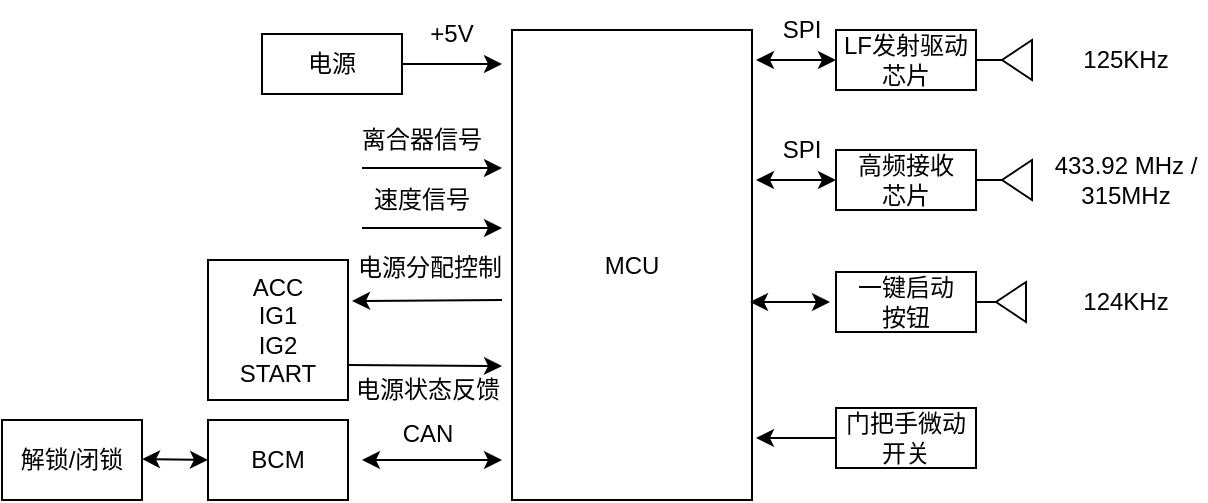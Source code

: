 <mxfile>
    <diagram id="dXBXfzcIsun5ZY6yAE66" name="Page-1">
        <mxGraphModel dx="898" dy="574" grid="1" gridSize="10" guides="1" tooltips="1" connect="1" arrows="1" fold="1" page="1" pageScale="1" pageWidth="827" pageHeight="1169" math="0" shadow="0">
            <root>
                <mxCell id="0"/>
                <mxCell id="1" parent="0"/>
                <mxCell id="4" value="" style="edgeStyle=none;html=1;exitX=1;exitY=0.5;exitDx=0;exitDy=0;" edge="1" parent="1" source="2">
                    <mxGeometry relative="1" as="geometry">
                        <mxPoint x="290" y="132" as="targetPoint"/>
                    </mxGeometry>
                </mxCell>
                <mxCell id="2" value="电源" style="rounded=0;whiteSpace=wrap;html=1;" vertex="1" parent="1">
                    <mxGeometry x="170" y="117" width="70" height="30" as="geometry"/>
                </mxCell>
                <mxCell id="3" value="MCU" style="whiteSpace=wrap;html=1;rounded=0;" vertex="1" parent="1">
                    <mxGeometry x="295" y="115" width="120" height="235" as="geometry"/>
                </mxCell>
                <mxCell id="5" value="+5V" style="text;html=1;strokeColor=none;fillColor=none;align=center;verticalAlign=middle;whiteSpace=wrap;rounded=0;" vertex="1" parent="1">
                    <mxGeometry x="235" y="102" width="60" height="30" as="geometry"/>
                </mxCell>
                <mxCell id="16" style="edgeStyle=none;html=1;exitX=1;exitY=0.5;exitDx=0;exitDy=0;entryX=0;entryY=0.5;entryDx=0;entryDy=0;endArrow=none;endFill=0;" edge="1" parent="1" source="7">
                    <mxGeometry relative="1" as="geometry">
                        <mxPoint x="540" y="130" as="targetPoint"/>
                    </mxGeometry>
                </mxCell>
                <mxCell id="7" value="LF发射驱动芯片" style="rounded=0;whiteSpace=wrap;html=1;" vertex="1" parent="1">
                    <mxGeometry x="457" y="115" width="70" height="30" as="geometry"/>
                </mxCell>
                <mxCell id="10" value="SPI" style="text;html=1;strokeColor=none;fillColor=none;align=center;verticalAlign=middle;whiteSpace=wrap;rounded=0;" vertex="1" parent="1">
                    <mxGeometry x="410" y="100" width="60" height="30" as="geometry"/>
                </mxCell>
                <mxCell id="13" value="125KHz" style="text;html=1;strokeColor=none;fillColor=none;align=center;verticalAlign=middle;whiteSpace=wrap;rounded=0;" vertex="1" parent="1">
                    <mxGeometry x="572" y="115" width="60" height="30" as="geometry"/>
                </mxCell>
                <mxCell id="17" value="" style="triangle;whiteSpace=wrap;html=1;rotation=-180;" vertex="1" parent="1">
                    <mxGeometry x="540" y="120" width="15" height="20" as="geometry"/>
                </mxCell>
                <mxCell id="18" style="edgeStyle=none;html=1;exitX=1;exitY=0.5;exitDx=0;exitDy=0;entryX=0;entryY=0.5;entryDx=0;entryDy=0;endArrow=none;endFill=0;" edge="1" parent="1" source="19">
                    <mxGeometry relative="1" as="geometry">
                        <mxPoint x="540" y="190" as="targetPoint"/>
                    </mxGeometry>
                </mxCell>
                <mxCell id="19" value="高频接收&lt;br&gt;芯片" style="rounded=0;whiteSpace=wrap;html=1;" vertex="1" parent="1">
                    <mxGeometry x="457" y="175" width="70" height="30" as="geometry"/>
                </mxCell>
                <mxCell id="21" value="SPI" style="text;html=1;strokeColor=none;fillColor=none;align=center;verticalAlign=middle;whiteSpace=wrap;rounded=0;" vertex="1" parent="1">
                    <mxGeometry x="410" y="160" width="60" height="30" as="geometry"/>
                </mxCell>
                <mxCell id="22" value="" style="triangle;whiteSpace=wrap;html=1;rotation=-180;" vertex="1" parent="1">
                    <mxGeometry x="540" y="180" width="15" height="20" as="geometry"/>
                </mxCell>
                <mxCell id="28" value="433.92 MHz / 315MHz" style="text;html=1;strokeColor=none;fillColor=none;align=center;verticalAlign=middle;whiteSpace=wrap;rounded=0;" vertex="1" parent="1">
                    <mxGeometry x="562" y="175" width="80" height="30" as="geometry"/>
                </mxCell>
                <mxCell id="34" style="edgeStyle=none;html=1;exitX=1;exitY=0.5;exitDx=0;exitDy=0;entryX=0;entryY=0.5;entryDx=0;entryDy=0;endArrow=none;endFill=0;" edge="1" parent="1" source="35">
                    <mxGeometry relative="1" as="geometry">
                        <mxPoint x="537" y="251" as="targetPoint"/>
                    </mxGeometry>
                </mxCell>
                <mxCell id="35" value="一键启动&lt;br&gt;按钮" style="rounded=0;whiteSpace=wrap;html=1;" vertex="1" parent="1">
                    <mxGeometry x="457" y="236" width="70" height="30" as="geometry"/>
                </mxCell>
                <mxCell id="37" value="" style="triangle;whiteSpace=wrap;html=1;rotation=-180;" vertex="1" parent="1">
                    <mxGeometry x="537" y="241" width="15" height="20" as="geometry"/>
                </mxCell>
                <mxCell id="38" value="124KHz" style="text;html=1;strokeColor=none;fillColor=none;align=center;verticalAlign=middle;whiteSpace=wrap;rounded=0;" vertex="1" parent="1">
                    <mxGeometry x="562" y="236" width="80" height="30" as="geometry"/>
                </mxCell>
                <mxCell id="41" value="门把手微动开关" style="rounded=0;whiteSpace=wrap;html=1;" vertex="1" parent="1">
                    <mxGeometry x="457" y="304" width="70" height="30" as="geometry"/>
                </mxCell>
                <mxCell id="9" value="" style="endArrow=classic;startArrow=classic;html=1;" edge="1" parent="1">
                    <mxGeometry width="50" height="50" relative="1" as="geometry">
                        <mxPoint x="417" y="130" as="sourcePoint"/>
                        <mxPoint x="457" y="130" as="targetPoint"/>
                    </mxGeometry>
                </mxCell>
                <mxCell id="20" value="" style="endArrow=classic;startArrow=classic;html=1;" edge="1" parent="1">
                    <mxGeometry width="50" height="50" relative="1" as="geometry">
                        <mxPoint x="417" y="190" as="sourcePoint"/>
                        <mxPoint x="457" y="190" as="targetPoint"/>
                    </mxGeometry>
                </mxCell>
                <mxCell id="36" value="" style="endArrow=classic;startArrow=classic;html=1;" edge="1" parent="1">
                    <mxGeometry width="50" height="50" relative="1" as="geometry">
                        <mxPoint x="414" y="251" as="sourcePoint"/>
                        <mxPoint x="454" y="251" as="targetPoint"/>
                    </mxGeometry>
                </mxCell>
                <mxCell id="42" value="" style="endArrow=none;startArrow=classic;html=1;endFill=0;" edge="1" parent="1">
                    <mxGeometry width="50" height="50" relative="1" as="geometry">
                        <mxPoint x="417" y="319" as="sourcePoint"/>
                        <mxPoint x="457" y="319" as="targetPoint"/>
                    </mxGeometry>
                </mxCell>
                <mxCell id="49" value="" style="endArrow=classic;html=1;" edge="1" parent="1">
                    <mxGeometry width="50" height="50" relative="1" as="geometry">
                        <mxPoint x="220" y="184" as="sourcePoint"/>
                        <mxPoint x="290" y="184" as="targetPoint"/>
                    </mxGeometry>
                </mxCell>
                <mxCell id="50" value="离合器信号" style="text;html=1;strokeColor=none;fillColor=none;align=center;verticalAlign=middle;whiteSpace=wrap;rounded=0;" vertex="1" parent="1">
                    <mxGeometry x="210" y="155" width="80" height="30" as="geometry"/>
                </mxCell>
                <mxCell id="52" value="CAN" style="text;html=1;strokeColor=none;fillColor=none;align=center;verticalAlign=middle;whiteSpace=wrap;rounded=0;" vertex="1" parent="1">
                    <mxGeometry x="213" y="302" width="80" height="30" as="geometry"/>
                </mxCell>
                <mxCell id="53" value="" style="endArrow=classic;html=1;" edge="1" parent="1">
                    <mxGeometry width="50" height="50" relative="1" as="geometry">
                        <mxPoint x="220" y="214" as="sourcePoint"/>
                        <mxPoint x="290" y="214" as="targetPoint"/>
                    </mxGeometry>
                </mxCell>
                <mxCell id="54" value="速度信号" style="text;html=1;strokeColor=none;fillColor=none;align=center;verticalAlign=middle;whiteSpace=wrap;rounded=0;" vertex="1" parent="1">
                    <mxGeometry x="210" y="185" width="80" height="30" as="geometry"/>
                </mxCell>
                <mxCell id="55" value="" style="endArrow=classic;html=1;exitX=1;exitY=0.75;exitDx=0;exitDy=0;" edge="1" parent="1" source="57">
                    <mxGeometry width="50" height="50" relative="1" as="geometry">
                        <mxPoint x="220" y="290" as="sourcePoint"/>
                        <mxPoint x="290" y="283" as="targetPoint"/>
                    </mxGeometry>
                </mxCell>
                <mxCell id="56" value="电源分配控制" style="text;html=1;strokeColor=none;fillColor=none;align=center;verticalAlign=middle;whiteSpace=wrap;rounded=0;" vertex="1" parent="1">
                    <mxGeometry x="214" y="218.5" width="80" height="30" as="geometry"/>
                </mxCell>
                <mxCell id="57" value="ACC&lt;br&gt;IG1&lt;br&gt;IG2&lt;br&gt;START" style="rounded=0;whiteSpace=wrap;html=1;" vertex="1" parent="1">
                    <mxGeometry x="143" y="230" width="70" height="70" as="geometry"/>
                </mxCell>
                <mxCell id="58" value="" style="endArrow=classic;startArrow=classic;html=1;" edge="1" parent="1">
                    <mxGeometry width="50" height="50" relative="1" as="geometry">
                        <mxPoint x="290" y="330" as="sourcePoint"/>
                        <mxPoint x="220" y="330" as="targetPoint"/>
                    </mxGeometry>
                </mxCell>
                <mxCell id="60" value="电源状态反馈" style="text;html=1;strokeColor=none;fillColor=none;align=center;verticalAlign=middle;whiteSpace=wrap;rounded=0;" vertex="1" parent="1">
                    <mxGeometry x="213" y="280" width="80" height="30" as="geometry"/>
                </mxCell>
                <mxCell id="62" value="" style="endArrow=classic;html=1;entryX=1.029;entryY=0.407;entryDx=0;entryDy=0;entryPerimeter=0;" edge="1" parent="1">
                    <mxGeometry width="50" height="50" relative="1" as="geometry">
                        <mxPoint x="290" y="250" as="sourcePoint"/>
                        <mxPoint x="215.03" y="250.49" as="targetPoint"/>
                    </mxGeometry>
                </mxCell>
                <mxCell id="63" value="BCM" style="rounded=0;whiteSpace=wrap;html=1;" vertex="1" parent="1">
                    <mxGeometry x="143" y="310" width="70" height="40" as="geometry"/>
                </mxCell>
                <mxCell id="64" value="解锁/闭锁" style="rounded=0;whiteSpace=wrap;html=1;" vertex="1" parent="1">
                    <mxGeometry x="40" y="310" width="70" height="40" as="geometry"/>
                </mxCell>
                <mxCell id="65" value="" style="endArrow=classic;startArrow=classic;html=1;exitX=0;exitY=0.5;exitDx=0;exitDy=0;" edge="1" parent="1" source="63">
                    <mxGeometry width="50" height="50" relative="1" as="geometry">
                        <mxPoint x="140" y="330" as="sourcePoint"/>
                        <mxPoint x="110" y="329.5" as="targetPoint"/>
                    </mxGeometry>
                </mxCell>
            </root>
        </mxGraphModel>
    </diagram>
</mxfile>